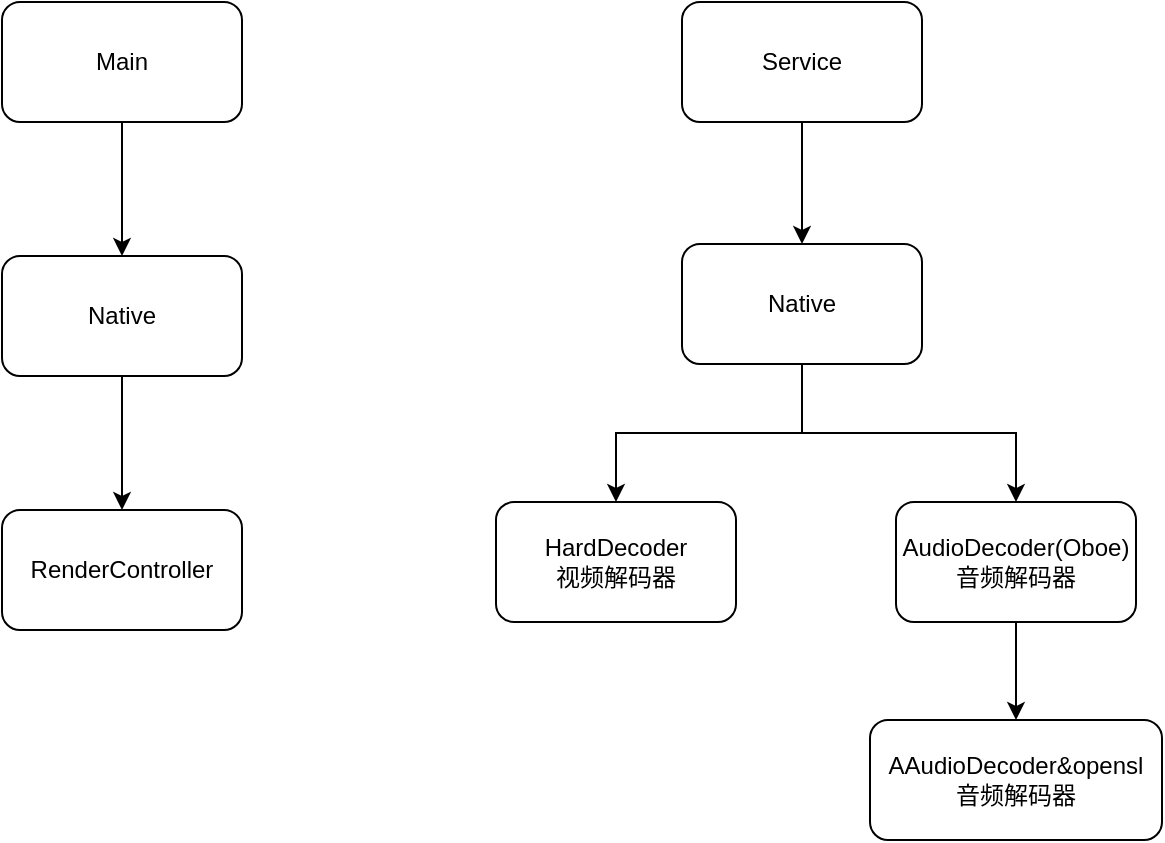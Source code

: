 <mxfile version="20.2.0" type="github">
  <diagram id="-spJ1PL5j0Lze-tM32iL" name="第 1 页">
    <mxGraphModel dx="1418" dy="758" grid="0" gridSize="10" guides="1" tooltips="1" connect="1" arrows="1" fold="1" page="1" pageScale="1" pageWidth="827" pageHeight="1169" math="0" shadow="0">
      <root>
        <mxCell id="0" />
        <mxCell id="1" parent="0" />
        <mxCell id="bCh0Djvoo_-cO62AiCxd-1" value="HardDecoder&lt;br&gt;视频解码器" style="rounded=1;whiteSpace=wrap;html=1;" vertex="1" parent="1">
          <mxGeometry x="500" y="333" width="120" height="60" as="geometry" />
        </mxCell>
        <mxCell id="bCh0Djvoo_-cO62AiCxd-4" style="edgeStyle=orthogonalEdgeStyle;rounded=0;orthogonalLoop=1;jettySize=auto;html=1;exitX=0.5;exitY=1;exitDx=0;exitDy=0;" edge="1" parent="1" source="bCh0Djvoo_-cO62AiCxd-2" target="bCh0Djvoo_-cO62AiCxd-3">
          <mxGeometry relative="1" as="geometry" />
        </mxCell>
        <mxCell id="bCh0Djvoo_-cO62AiCxd-2" value="Service" style="rounded=1;whiteSpace=wrap;html=1;" vertex="1" parent="1">
          <mxGeometry x="593" y="83" width="120" height="60" as="geometry" />
        </mxCell>
        <mxCell id="bCh0Djvoo_-cO62AiCxd-5" style="edgeStyle=orthogonalEdgeStyle;rounded=0;orthogonalLoop=1;jettySize=auto;html=1;exitX=0.5;exitY=1;exitDx=0;exitDy=0;" edge="1" parent="1" source="bCh0Djvoo_-cO62AiCxd-3" target="bCh0Djvoo_-cO62AiCxd-1">
          <mxGeometry relative="1" as="geometry" />
        </mxCell>
        <mxCell id="bCh0Djvoo_-cO62AiCxd-10" style="edgeStyle=orthogonalEdgeStyle;rounded=0;orthogonalLoop=1;jettySize=auto;html=1;exitX=0.5;exitY=1;exitDx=0;exitDy=0;" edge="1" parent="1" source="bCh0Djvoo_-cO62AiCxd-3" target="bCh0Djvoo_-cO62AiCxd-9">
          <mxGeometry relative="1" as="geometry" />
        </mxCell>
        <mxCell id="bCh0Djvoo_-cO62AiCxd-3" value="Native" style="rounded=1;whiteSpace=wrap;html=1;" vertex="1" parent="1">
          <mxGeometry x="593" y="204" width="120" height="60" as="geometry" />
        </mxCell>
        <mxCell id="bCh0Djvoo_-cO62AiCxd-14" style="edgeStyle=orthogonalEdgeStyle;rounded=0;orthogonalLoop=1;jettySize=auto;html=1;exitX=0.5;exitY=1;exitDx=0;exitDy=0;" edge="1" parent="1" source="bCh0Djvoo_-cO62AiCxd-8" target="bCh0Djvoo_-cO62AiCxd-13">
          <mxGeometry relative="1" as="geometry" />
        </mxCell>
        <mxCell id="bCh0Djvoo_-cO62AiCxd-8" value="Main" style="rounded=1;whiteSpace=wrap;html=1;" vertex="1" parent="1">
          <mxGeometry x="253" y="83" width="120" height="60" as="geometry" />
        </mxCell>
        <mxCell id="bCh0Djvoo_-cO62AiCxd-12" style="edgeStyle=orthogonalEdgeStyle;rounded=0;orthogonalLoop=1;jettySize=auto;html=1;exitX=0.5;exitY=1;exitDx=0;exitDy=0;" edge="1" parent="1" source="bCh0Djvoo_-cO62AiCxd-9" target="bCh0Djvoo_-cO62AiCxd-11">
          <mxGeometry relative="1" as="geometry" />
        </mxCell>
        <mxCell id="bCh0Djvoo_-cO62AiCxd-9" value="AudioDecoder(Oboe)&lt;br&gt;音频解码器" style="rounded=1;whiteSpace=wrap;html=1;" vertex="1" parent="1">
          <mxGeometry x="700" y="333" width="120" height="60" as="geometry" />
        </mxCell>
        <mxCell id="bCh0Djvoo_-cO62AiCxd-11" value="AAudioDecoder&amp;amp;opensl&lt;br&gt;音频解码器" style="rounded=1;whiteSpace=wrap;html=1;" vertex="1" parent="1">
          <mxGeometry x="687" y="442" width="146" height="60" as="geometry" />
        </mxCell>
        <mxCell id="bCh0Djvoo_-cO62AiCxd-16" style="edgeStyle=orthogonalEdgeStyle;rounded=0;orthogonalLoop=1;jettySize=auto;html=1;exitX=0.5;exitY=1;exitDx=0;exitDy=0;" edge="1" parent="1" source="bCh0Djvoo_-cO62AiCxd-13" target="bCh0Djvoo_-cO62AiCxd-15">
          <mxGeometry relative="1" as="geometry" />
        </mxCell>
        <mxCell id="bCh0Djvoo_-cO62AiCxd-13" value="Native" style="rounded=1;whiteSpace=wrap;html=1;" vertex="1" parent="1">
          <mxGeometry x="253" y="210" width="120" height="60" as="geometry" />
        </mxCell>
        <mxCell id="bCh0Djvoo_-cO62AiCxd-15" value="RenderController" style="rounded=1;whiteSpace=wrap;html=1;" vertex="1" parent="1">
          <mxGeometry x="253" y="337" width="120" height="60" as="geometry" />
        </mxCell>
      </root>
    </mxGraphModel>
  </diagram>
</mxfile>
